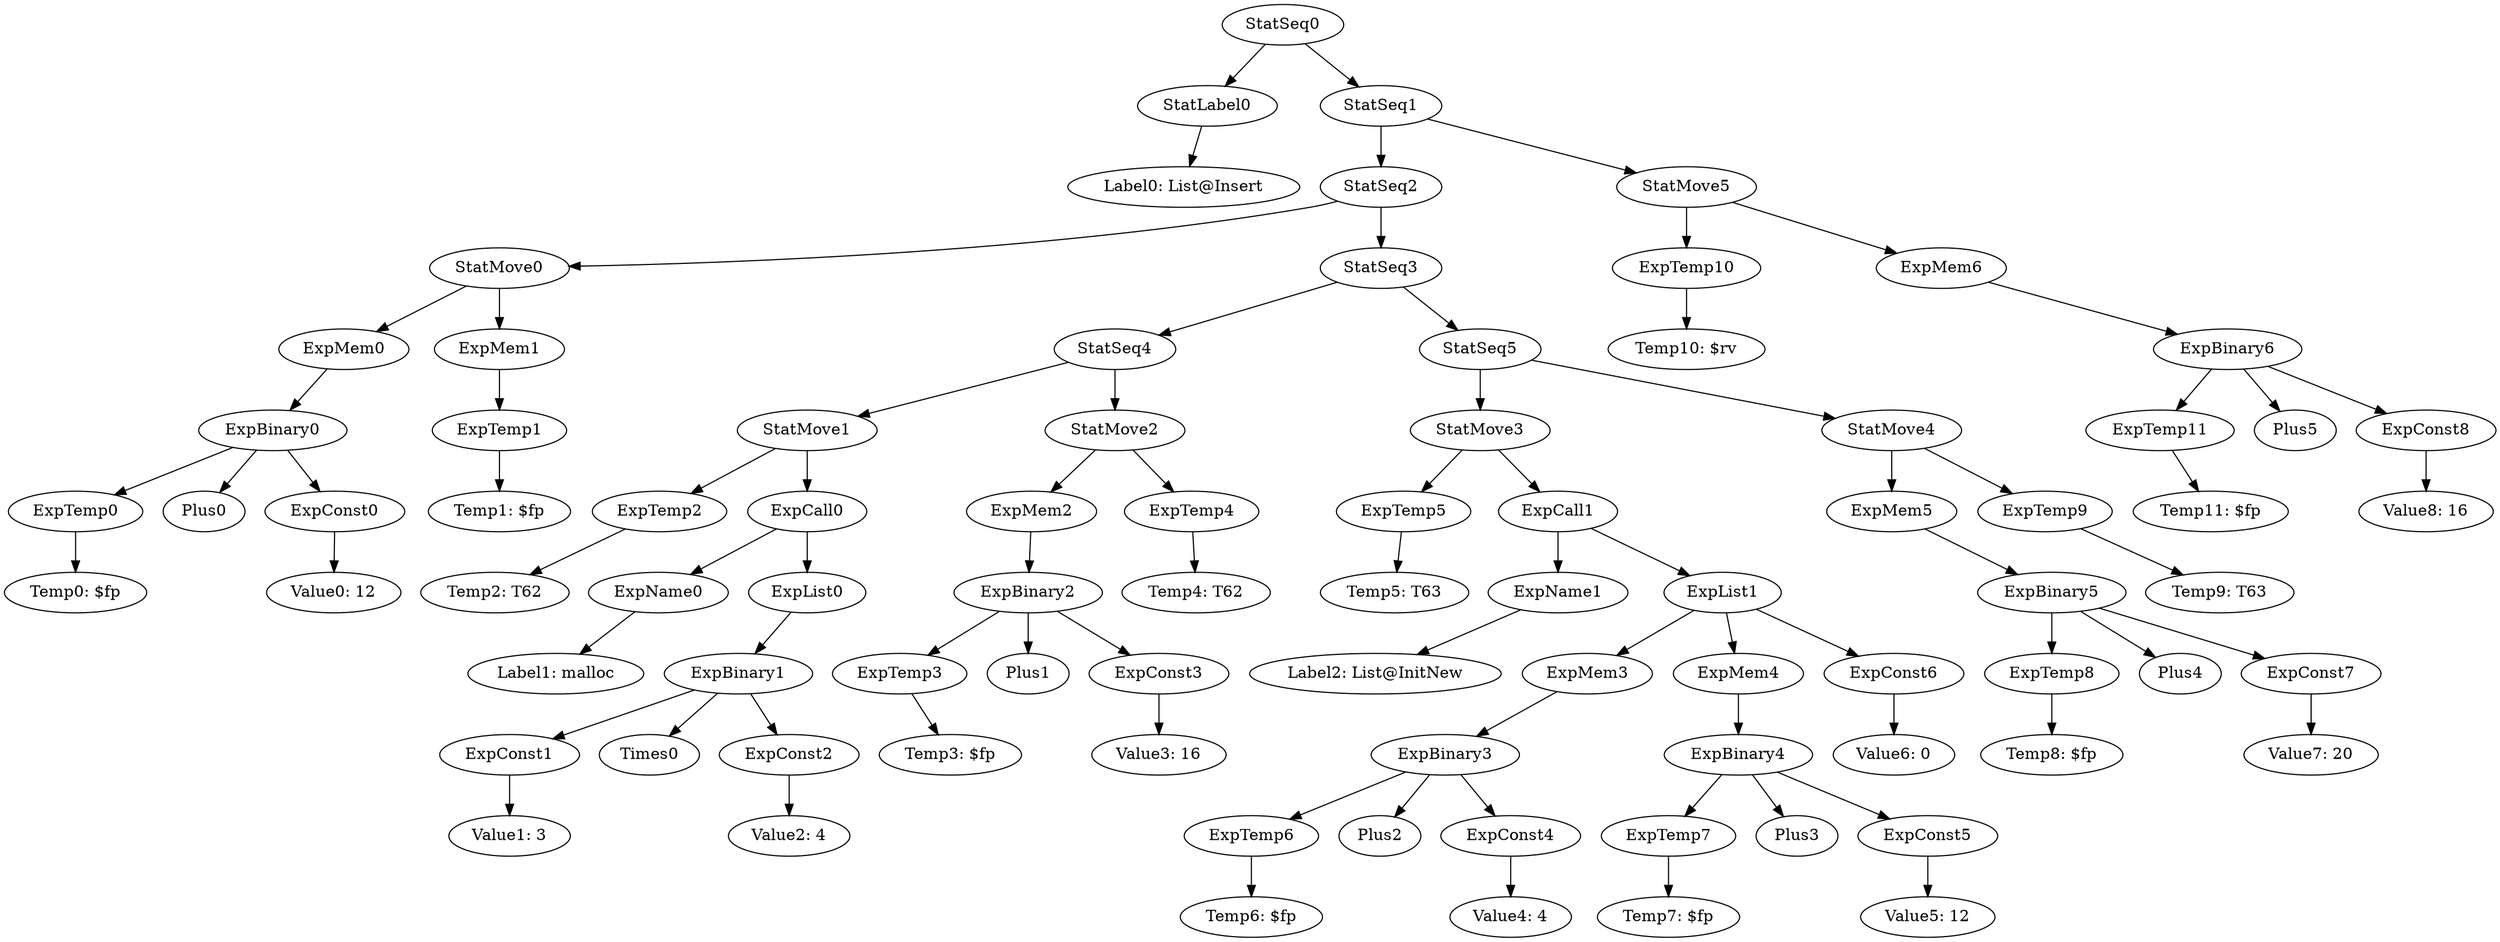 digraph {
	ordering = out;
	ExpMem6 -> ExpBinary6;
	ExpBinary6 -> ExpTemp11;
	ExpBinary6 -> Plus5;
	ExpBinary6 -> ExpConst8;
	ExpTemp10 -> "Temp10: $rv";
	StatSeq1 -> StatSeq2;
	StatSeq1 -> StatMove5;
	ExpTemp9 -> "Temp9: T63";
	ExpList0 -> ExpBinary1;
	ExpConst3 -> "Value3: 16";
	ExpConst7 -> "Value7: 20";
	ExpCall0 -> ExpName0;
	ExpCall0 -> ExpList0;
	StatSeq4 -> StatMove1;
	StatSeq4 -> StatMove2;
	ExpMem2 -> ExpBinary2;
	ExpName0 -> "Label1: malloc";
	ExpConst1 -> "Value1: 3";
	StatMove1 -> ExpTemp2;
	StatMove1 -> ExpCall0;
	StatSeq5 -> StatMove3;
	StatSeq5 -> StatMove4;
	ExpTemp8 -> "Temp8: $fp";
	ExpTemp2 -> "Temp2: T62";
	ExpBinary0 -> ExpTemp0;
	ExpBinary0 -> Plus0;
	ExpBinary0 -> ExpConst0;
	ExpMem4 -> ExpBinary4;
	StatMove0 -> ExpMem0;
	StatMove0 -> ExpMem1;
	ExpTemp3 -> "Temp3: $fp";
	ExpTemp11 -> "Temp11: $fp";
	StatSeq0 -> StatLabel0;
	StatSeq0 -> StatSeq1;
	ExpTemp1 -> "Temp1: $fp";
	ExpTemp5 -> "Temp5: T63";
	ExpBinary2 -> ExpTemp3;
	ExpBinary2 -> Plus1;
	ExpBinary2 -> ExpConst3;
	ExpMem5 -> ExpBinary5;
	StatLabel0 -> "Label0: List@Insert";
	ExpMem0 -> ExpBinary0;
	ExpBinary1 -> ExpConst1;
	ExpBinary1 -> Times0;
	ExpBinary1 -> ExpConst2;
	ExpList1 -> ExpMem3;
	ExpList1 -> ExpMem4;
	ExpList1 -> ExpConst6;
	StatMove4 -> ExpMem5;
	StatMove4 -> ExpTemp9;
	StatSeq2 -> StatMove0;
	StatSeq2 -> StatSeq3;
	ExpMem1 -> ExpTemp1;
	ExpConst6 -> "Value6: 0";
	StatMove2 -> ExpMem2;
	StatMove2 -> ExpTemp4;
	ExpTemp4 -> "Temp4: T62";
	ExpTemp0 -> "Temp0: $fp";
	ExpTemp7 -> "Temp7: $fp";
	StatSeq3 -> StatSeq4;
	StatSeq3 -> StatSeq5;
	StatMove3 -> ExpTemp5;
	StatMove3 -> ExpCall1;
	ExpName1 -> "Label2: List@InitNew";
	ExpCall1 -> ExpName1;
	ExpCall1 -> ExpList1;
	ExpTemp6 -> "Temp6: $fp";
	ExpConst2 -> "Value2: 4";
	ExpBinary3 -> ExpTemp6;
	ExpBinary3 -> Plus2;
	ExpBinary3 -> ExpConst4;
	StatMove5 -> ExpTemp10;
	StatMove5 -> ExpMem6;
	ExpConst5 -> "Value5: 12";
	ExpConst8 -> "Value8: 16";
	ExpConst4 -> "Value4: 4";
	ExpMem3 -> ExpBinary3;
	ExpConst0 -> "Value0: 12";
	ExpBinary4 -> ExpTemp7;
	ExpBinary4 -> Plus3;
	ExpBinary4 -> ExpConst5;
	ExpBinary5 -> ExpTemp8;
	ExpBinary5 -> Plus4;
	ExpBinary5 -> ExpConst7;
}


